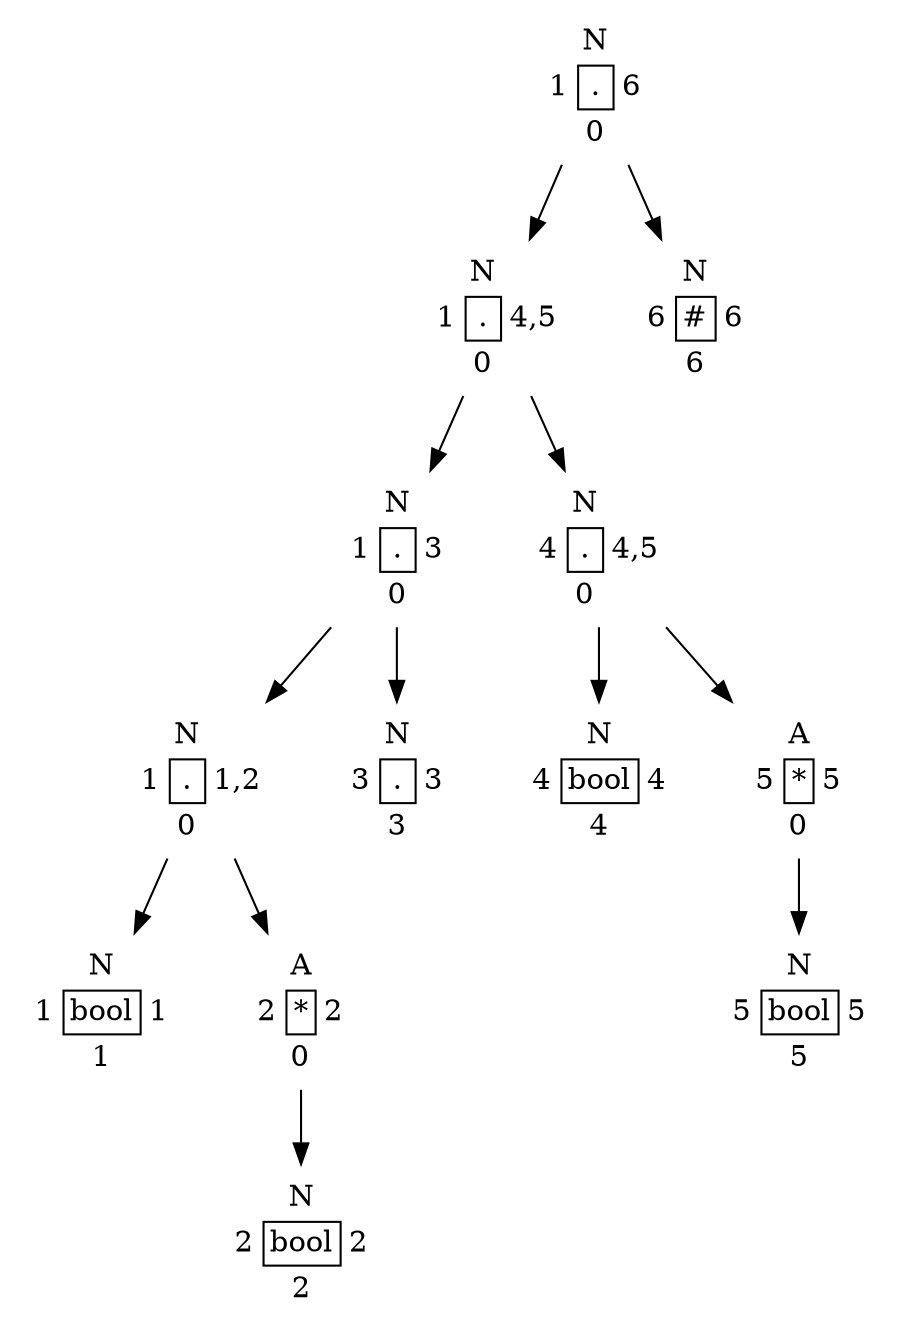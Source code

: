 digraph grafica{
rankdir=TB;
forcelabels= true;
node [shape = plaintext];
nodo1 [label = <<table border = '0' cellboder = '1' CELLSPACIONG='0'>
<tr>
<td></td>
<td>N</td>
<td></td>
</tr>
<tr>
<td>1</td>
<td border='1'>.</td>
<td>6</td></tr>
<tr>
<td></td>
<td>0</td>
<td></td>
</tr>
</table>>];
nodo2 [label = <<table border = '0' cellboder = '1' CELLSPACIONG='0'>
<tr>
<td></td>
<td>N</td>
<td></td>
</tr>
<tr>
<td>1</td>
<td border='1'>.</td>
<td>4,5</td></tr>
<tr>
<td></td>
<td>0</td>
<td></td>
</tr>
</table>>];
nodo3 [label = <<table border = '0' cellboder = '1' CELLSPACIONG='0'>
<tr>
<td></td>
<td>N</td>
<td></td>
</tr>
<tr>
<td>1</td>
<td border='1'>.</td>
<td>3</td></tr>
<tr>
<td></td>
<td>0</td>
<td></td>
</tr>
</table>>];
nodo4 [label = <<table border = '0' cellboder = '1' CELLSPACIONG='0'>
<tr>
<td></td>
<td>N</td>
<td></td>
</tr>
<tr>
<td>1</td>
<td border='1'>.</td>
<td>1,2</td></tr>
<tr>
<td></td>
<td>0</td>
<td></td>
</tr>
</table>>];
nodo5 [label = <<table border = '0' cellboder = '1' CELLSPACIONG='0'>
<tr>
<td></td>
<td>N</td>
<td></td>
</tr>
<tr>
<td>1</td>
<td border='1'>bool</td>
<td>1</td></tr>
<tr>
<td></td>
<td>1</td>
<td></td>
</tr>
</table>>];
nodo7 [label = <<table border = '0' cellboder = '1' CELLSPACIONG='0'>
<tr>
<td></td>
<td>A</td>
<td></td>
</tr>
<tr>
<td>2</td>
<td border='1'>*</td>
<td>2</td></tr>
<tr>
<td></td>
<td>0</td>
<td></td>
</tr>
</table>>];
nodo8 [label = <<table border = '0' cellboder = '1' CELLSPACIONG='0'>
<tr>
<td></td>
<td>N</td>
<td></td>
</tr>
<tr>
<td>2</td>
<td border='1'>bool</td>
<td>2</td></tr>
<tr>
<td></td>
<td>2</td>
<td></td>
</tr>
</table>>];
nodo7->nodo8
nodo4->nodo5
nodo4->nodo7
nodo12 [label = <<table border = '0' cellboder = '1' CELLSPACIONG='0'>
<tr>
<td></td>
<td>N</td>
<td></td>
</tr>
<tr>
<td>3</td>
<td border='1'>.</td>
<td>3</td></tr>
<tr>
<td></td>
<td>3</td>
<td></td>
</tr>
</table>>];
nodo3->nodo4
nodo3->nodo12
nodo15 [label = <<table border = '0' cellboder = '1' CELLSPACIONG='0'>
<tr>
<td></td>
<td>N</td>
<td></td>
</tr>
<tr>
<td>4</td>
<td border='1'>.</td>
<td>4,5</td></tr>
<tr>
<td></td>
<td>0</td>
<td></td>
</tr>
</table>>];
nodo16 [label = <<table border = '0' cellboder = '1' CELLSPACIONG='0'>
<tr>
<td></td>
<td>N</td>
<td></td>
</tr>
<tr>
<td>4</td>
<td border='1'>bool</td>
<td>4</td></tr>
<tr>
<td></td>
<td>4</td>
<td></td>
</tr>
</table>>];
nodo18 [label = <<table border = '0' cellboder = '1' CELLSPACIONG='0'>
<tr>
<td></td>
<td>A</td>
<td></td>
</tr>
<tr>
<td>5</td>
<td border='1'>*</td>
<td>5</td></tr>
<tr>
<td></td>
<td>0</td>
<td></td>
</tr>
</table>>];
nodo19 [label = <<table border = '0' cellboder = '1' CELLSPACIONG='0'>
<tr>
<td></td>
<td>N</td>
<td></td>
</tr>
<tr>
<td>5</td>
<td border='1'>bool</td>
<td>5</td></tr>
<tr>
<td></td>
<td>5</td>
<td></td>
</tr>
</table>>];
nodo18->nodo19
nodo15->nodo16
nodo15->nodo18
nodo2->nodo3
nodo2->nodo15
nodo24 [label = <<table border = '0' cellboder = '1' CELLSPACIONG='0'>
<tr>
<td></td>
<td>N</td>
<td></td>
</tr>
<tr>
<td>6</td>
<td border='1'>#</td>
<td>6</td></tr>
<tr>
<td></td>
<td>6</td>
<td></td>
</tr>
</table>>];
nodo1->nodo2
nodo1->nodo24

}